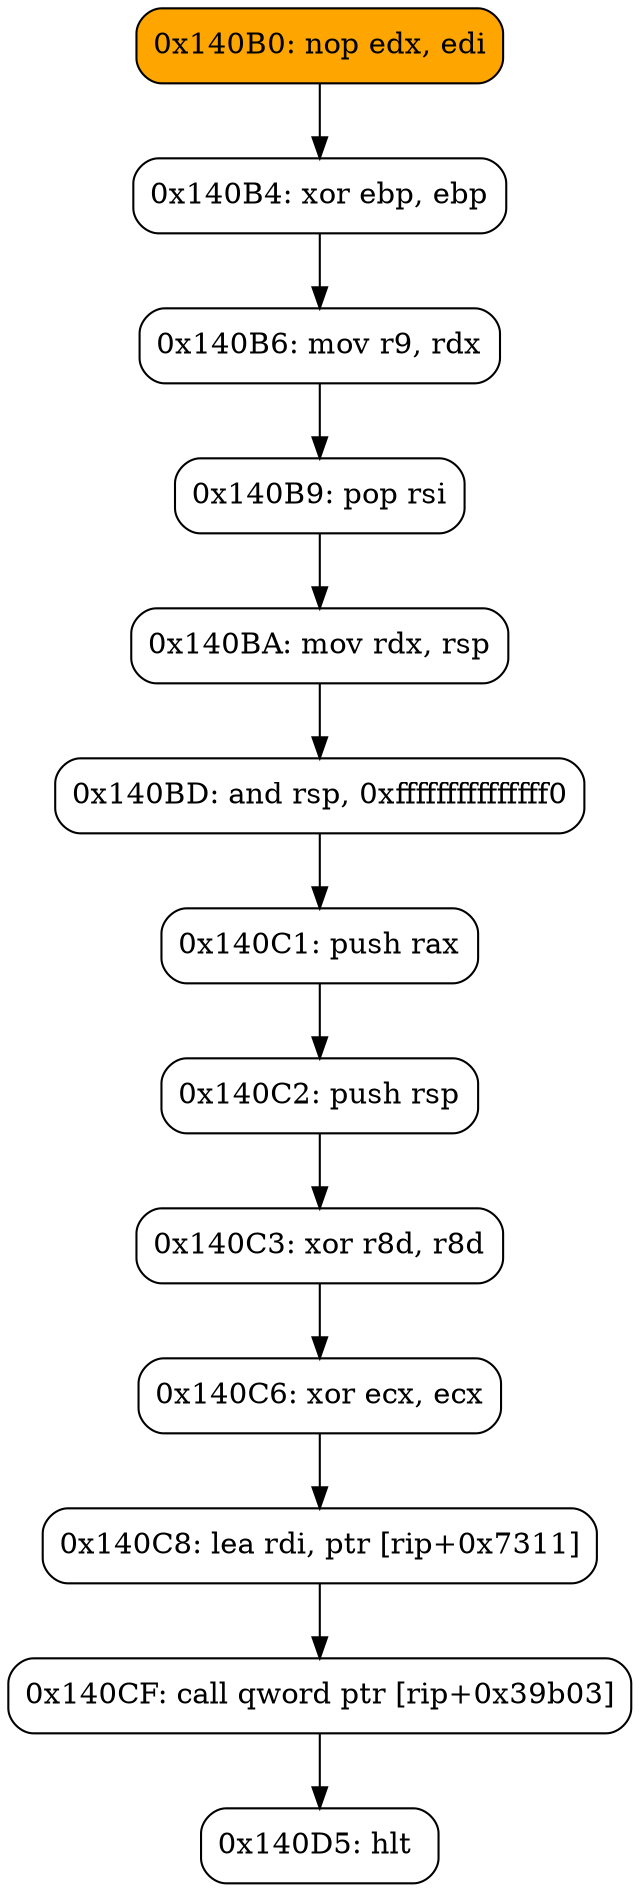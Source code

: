 Digraph G {
"0x140B0_0"[label="0x140B0: nop edx, edi\l",shape=box,style="rounded,filled", fontweight="bold",fillcolor="orange"];
"0x140B4_0"[label="0x140B4: xor ebp, ebp\l",shape=box,style="rounded,filled", fontweight="bold",fillcolor="white"];
"0x140B6_0"[label="0x140B6: mov r9, rdx\l",shape=box,style="rounded,filled", fontweight="bold",fillcolor="white"];
"0x140B9_0"[label="0x140B9: pop rsi\l",shape=box,style="rounded,filled", fontweight="bold",fillcolor="white"];
"0x140BA_0"[label="0x140BA: mov rdx, rsp\l",shape=box,style="rounded,filled", fontweight="bold",fillcolor="white"];
"0x140BD_0"[label="0x140BD: and rsp, 0xfffffffffffffff0\l",shape=box,style="rounded,filled", fontweight="bold",fillcolor="white"];
"0x140C1_0"[label="0x140C1: push rax\l",shape=box,style="rounded,filled", fontweight="bold",fillcolor="white"];
"0x140C2_0"[label="0x140C2: push rsp\l",shape=box,style="rounded,filled", fontweight="bold",fillcolor="white"];
"0x140C3_0"[label="0x140C3: xor r8d, r8d\l",shape=box,style="rounded,filled", fontweight="bold",fillcolor="white"];
"0x140C6_0"[label="0x140C6: xor ecx, ecx\l",shape=box,style="rounded,filled", fontweight="bold",fillcolor="white"];
"0x140C8_0"[label="0x140C8: lea rdi, ptr [rip+0x7311]\l",shape=box,style="rounded,filled", fontweight="bold",fillcolor="white"];
"0x140CF_0"[label="0x140CF: call qword ptr [rip+0x39b03]\l",shape=box,style="rounded,filled", fontweight="bold",fillcolor="white"];
"0x140D5_0"[label="0x140D5: hlt \l",shape=box,style="rounded,filled", fontweight="bold",fillcolor="white"];
"0x140B0_0" -> "0x140B4_0";
"0x140B4_0" -> "0x140B6_0";
"0x140B6_0" -> "0x140B9_0";
"0x140B9_0" -> "0x140BA_0";
"0x140BA_0" -> "0x140BD_0";
"0x140BD_0" -> "0x140C1_0";
"0x140C1_0" -> "0x140C2_0";
"0x140C2_0" -> "0x140C3_0";
"0x140C3_0" -> "0x140C6_0";
"0x140C6_0" -> "0x140C8_0";
"0x140C8_0" -> "0x140CF_0";
"0x140CF_0" -> "0x140D5_0";
}
